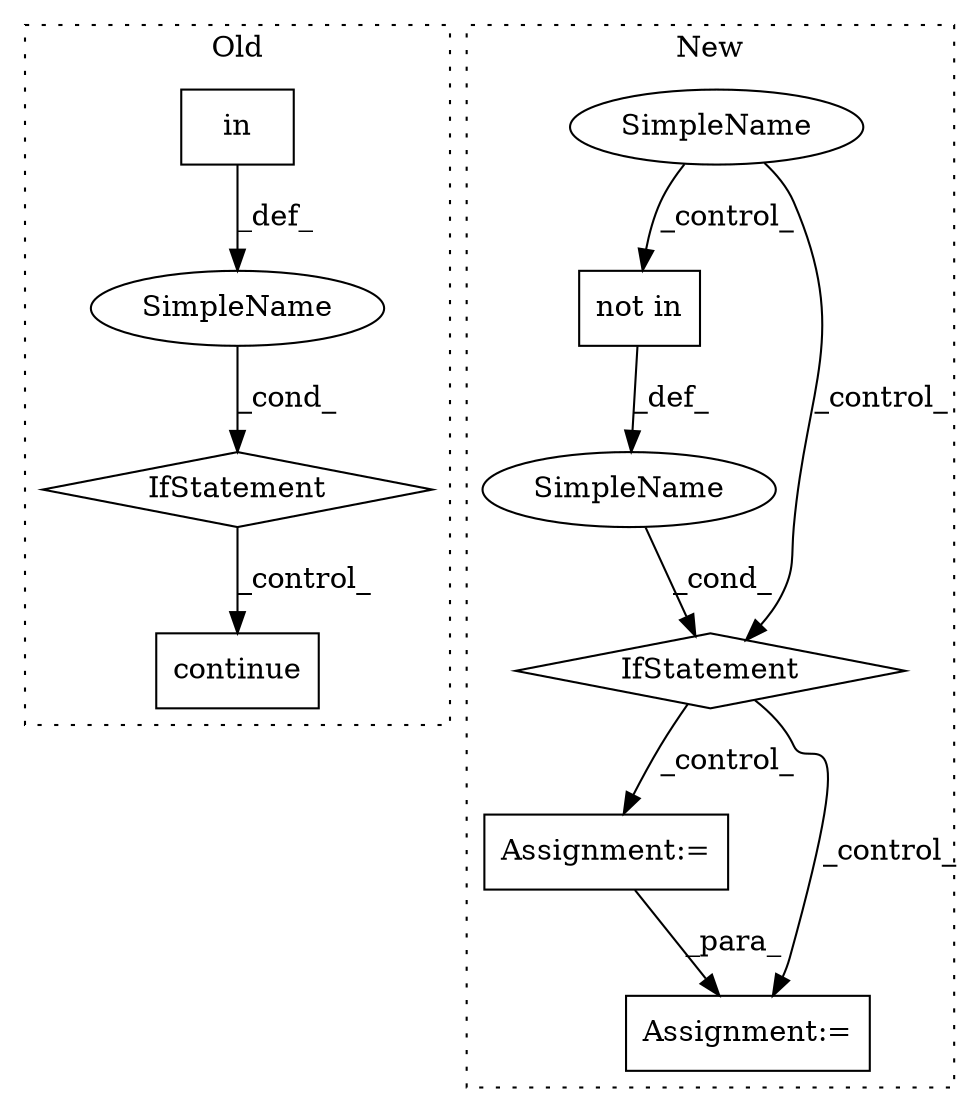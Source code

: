 digraph G {
subgraph cluster0 {
1 [label="continue" a="18" s="9416" l="9" shape="box"];
4 [label="IfStatement" a="25" s="9265,9321" l="18,2" shape="diamond"];
5 [label="SimpleName" a="42" s="" l="" shape="ellipse"];
6 [label="in" a="105" s="9283" l="38" shape="box"];
label = "Old";
style="dotted";
}
subgraph cluster1 {
2 [label="not in" a="108" s="9624" l="25" shape="box"];
3 [label="IfStatement" a="25" s="9604,9649" l="20,2" shape="diamond"];
7 [label="SimpleName" a="42" s="" l="" shape="ellipse"];
8 [label="Assignment:=" a="7" s="9674" l="1" shape="box"];
9 [label="SimpleName" a="42" s="" l="" shape="ellipse"];
10 [label="Assignment:=" a="7" s="9751" l="1" shape="box"];
label = "New";
style="dotted";
}
2 -> 9 [label="_def_"];
3 -> 10 [label="_control_"];
3 -> 8 [label="_control_"];
4 -> 1 [label="_control_"];
5 -> 4 [label="_cond_"];
6 -> 5 [label="_def_"];
7 -> 2 [label="_control_"];
7 -> 3 [label="_control_"];
8 -> 10 [label="_para_"];
9 -> 3 [label="_cond_"];
}